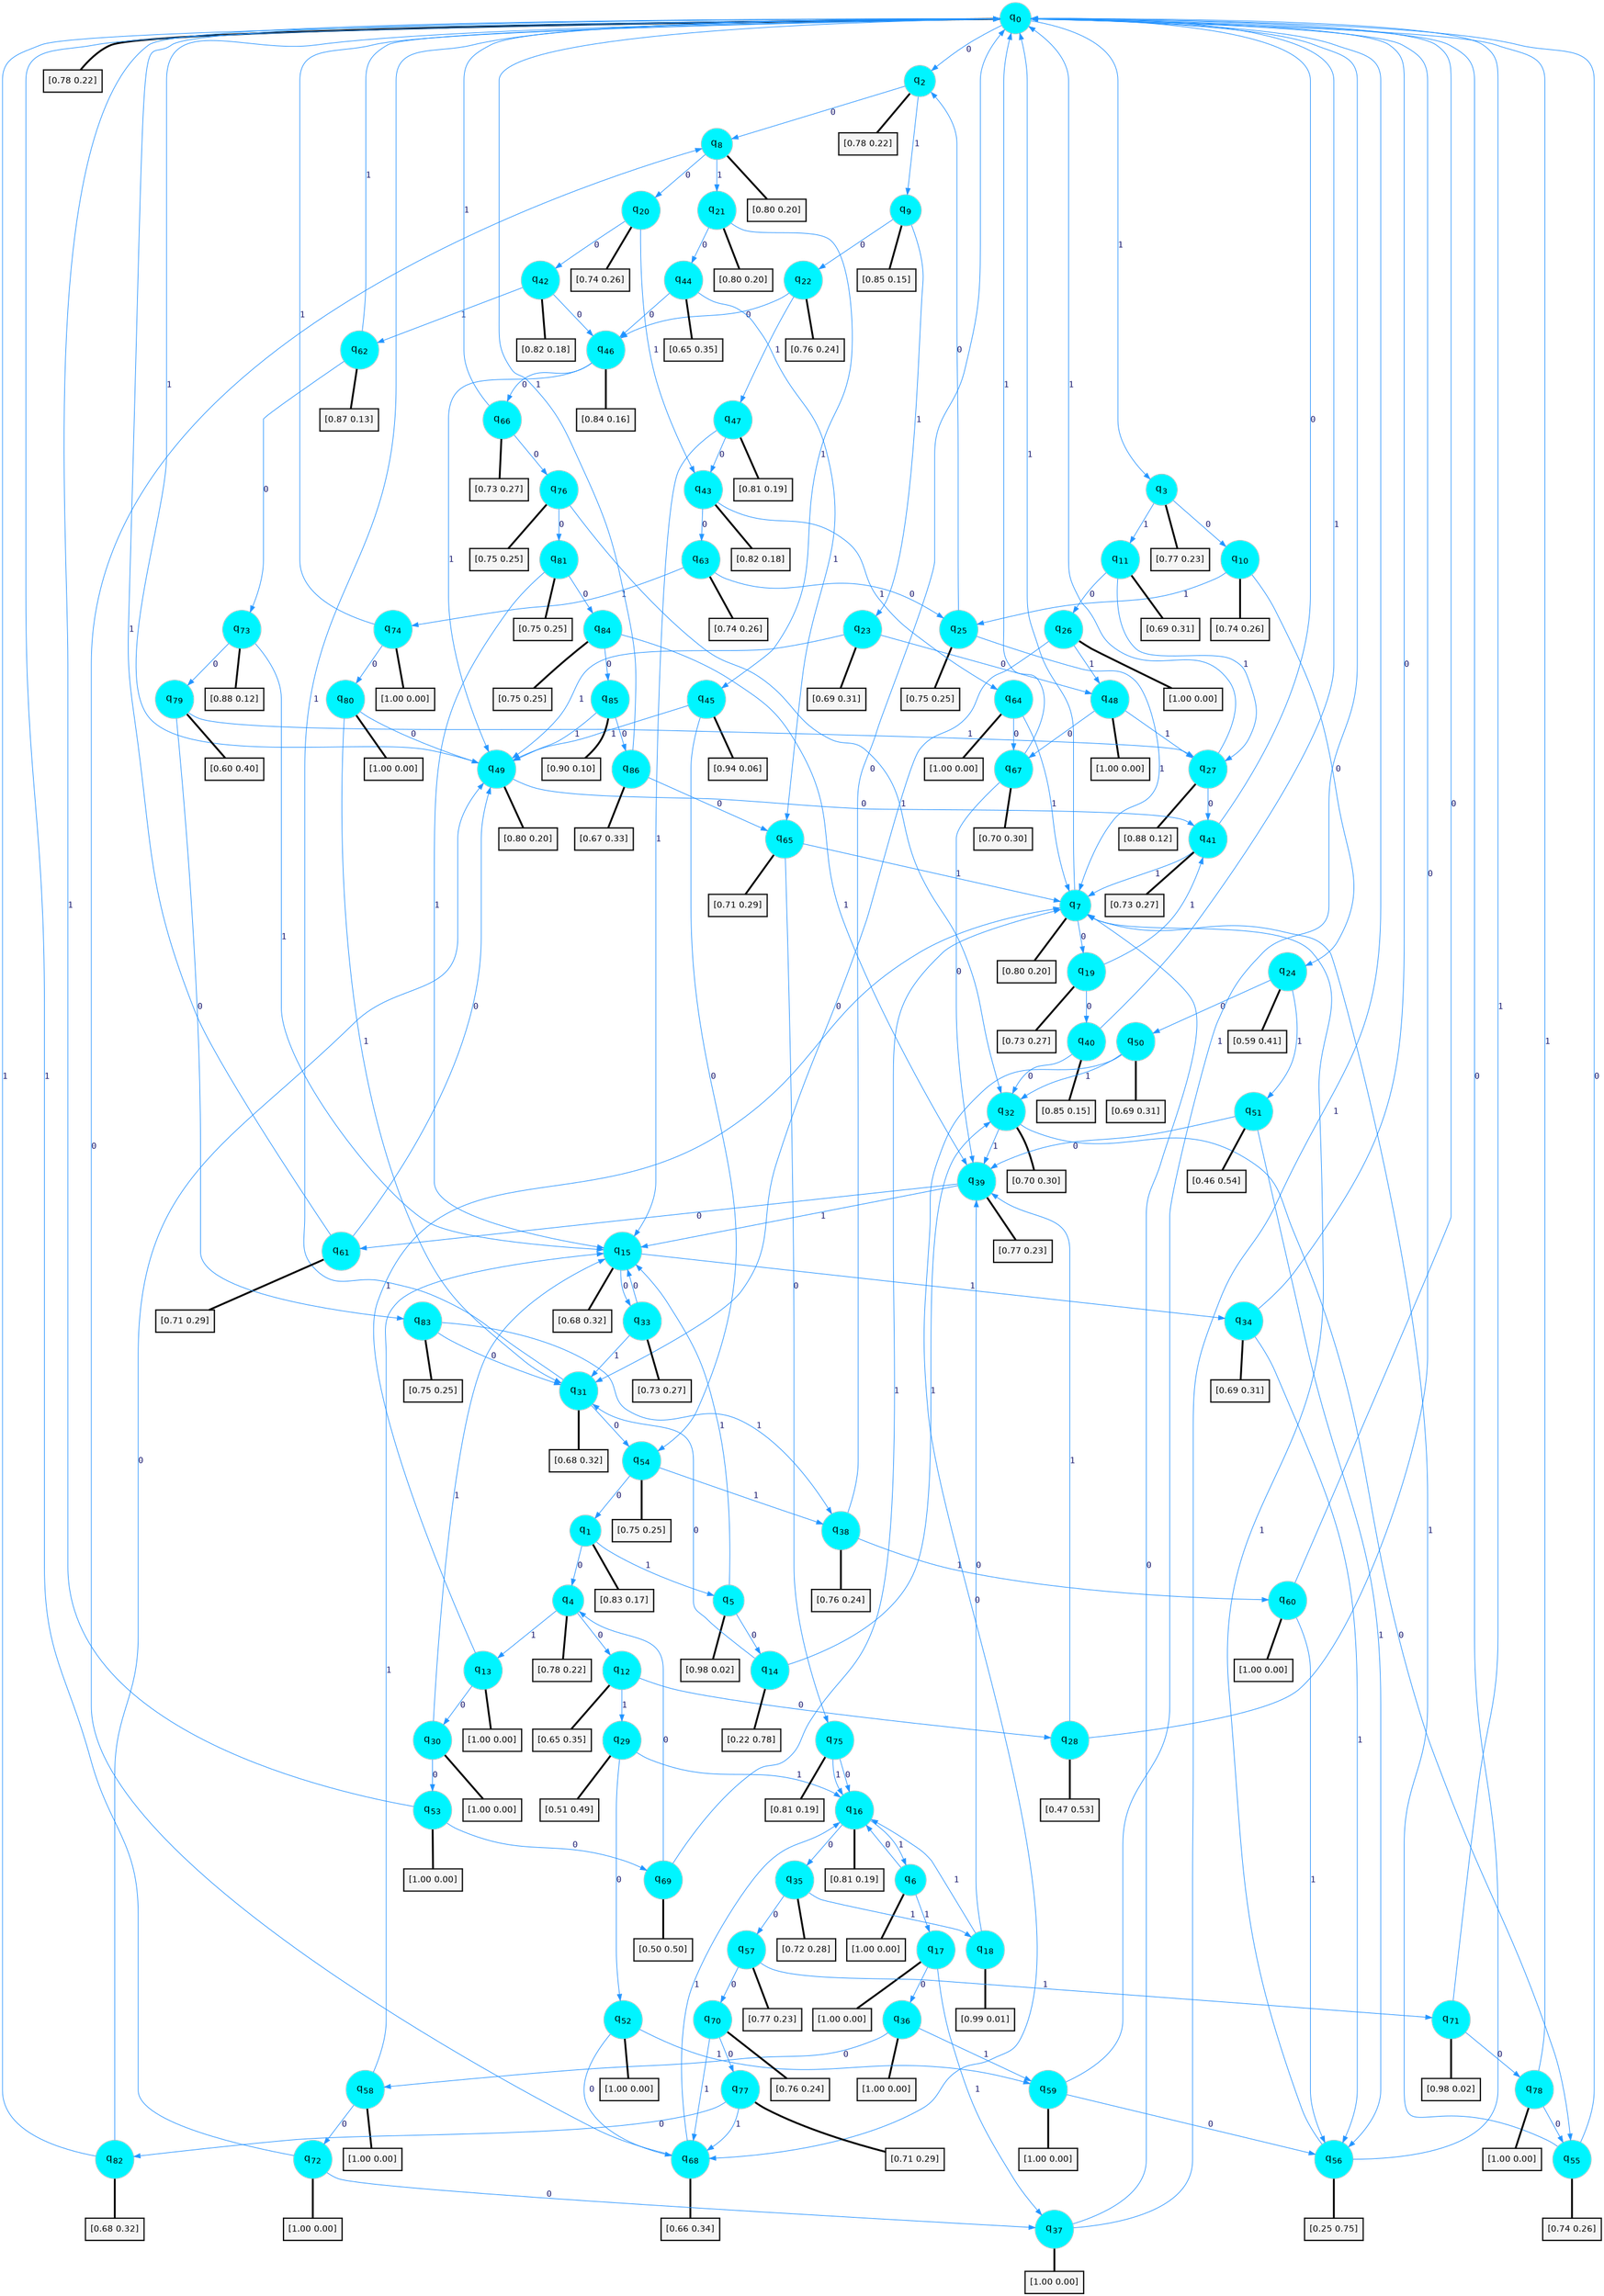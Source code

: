 digraph G {
graph [
bgcolor=transparent, dpi=300, rankdir=TD, size="40,25"];
node [
color=gray, fillcolor=turquoise1, fontcolor=black, fontname=Helvetica, fontsize=16, fontweight=bold, shape=circle, style=filled];
edge [
arrowsize=1, color=dodgerblue1, fontcolor=midnightblue, fontname=courier, fontweight=bold, penwidth=1, style=solid, weight=20];
0[label=<q<SUB>0</SUB>>];
1[label=<q<SUB>1</SUB>>];
2[label=<q<SUB>2</SUB>>];
3[label=<q<SUB>3</SUB>>];
4[label=<q<SUB>4</SUB>>];
5[label=<q<SUB>5</SUB>>];
6[label=<q<SUB>6</SUB>>];
7[label=<q<SUB>7</SUB>>];
8[label=<q<SUB>8</SUB>>];
9[label=<q<SUB>9</SUB>>];
10[label=<q<SUB>10</SUB>>];
11[label=<q<SUB>11</SUB>>];
12[label=<q<SUB>12</SUB>>];
13[label=<q<SUB>13</SUB>>];
14[label=<q<SUB>14</SUB>>];
15[label=<q<SUB>15</SUB>>];
16[label=<q<SUB>16</SUB>>];
17[label=<q<SUB>17</SUB>>];
18[label=<q<SUB>18</SUB>>];
19[label=<q<SUB>19</SUB>>];
20[label=<q<SUB>20</SUB>>];
21[label=<q<SUB>21</SUB>>];
22[label=<q<SUB>22</SUB>>];
23[label=<q<SUB>23</SUB>>];
24[label=<q<SUB>24</SUB>>];
25[label=<q<SUB>25</SUB>>];
26[label=<q<SUB>26</SUB>>];
27[label=<q<SUB>27</SUB>>];
28[label=<q<SUB>28</SUB>>];
29[label=<q<SUB>29</SUB>>];
30[label=<q<SUB>30</SUB>>];
31[label=<q<SUB>31</SUB>>];
32[label=<q<SUB>32</SUB>>];
33[label=<q<SUB>33</SUB>>];
34[label=<q<SUB>34</SUB>>];
35[label=<q<SUB>35</SUB>>];
36[label=<q<SUB>36</SUB>>];
37[label=<q<SUB>37</SUB>>];
38[label=<q<SUB>38</SUB>>];
39[label=<q<SUB>39</SUB>>];
40[label=<q<SUB>40</SUB>>];
41[label=<q<SUB>41</SUB>>];
42[label=<q<SUB>42</SUB>>];
43[label=<q<SUB>43</SUB>>];
44[label=<q<SUB>44</SUB>>];
45[label=<q<SUB>45</SUB>>];
46[label=<q<SUB>46</SUB>>];
47[label=<q<SUB>47</SUB>>];
48[label=<q<SUB>48</SUB>>];
49[label=<q<SUB>49</SUB>>];
50[label=<q<SUB>50</SUB>>];
51[label=<q<SUB>51</SUB>>];
52[label=<q<SUB>52</SUB>>];
53[label=<q<SUB>53</SUB>>];
54[label=<q<SUB>54</SUB>>];
55[label=<q<SUB>55</SUB>>];
56[label=<q<SUB>56</SUB>>];
57[label=<q<SUB>57</SUB>>];
58[label=<q<SUB>58</SUB>>];
59[label=<q<SUB>59</SUB>>];
60[label=<q<SUB>60</SUB>>];
61[label=<q<SUB>61</SUB>>];
62[label=<q<SUB>62</SUB>>];
63[label=<q<SUB>63</SUB>>];
64[label=<q<SUB>64</SUB>>];
65[label=<q<SUB>65</SUB>>];
66[label=<q<SUB>66</SUB>>];
67[label=<q<SUB>67</SUB>>];
68[label=<q<SUB>68</SUB>>];
69[label=<q<SUB>69</SUB>>];
70[label=<q<SUB>70</SUB>>];
71[label=<q<SUB>71</SUB>>];
72[label=<q<SUB>72</SUB>>];
73[label=<q<SUB>73</SUB>>];
74[label=<q<SUB>74</SUB>>];
75[label=<q<SUB>75</SUB>>];
76[label=<q<SUB>76</SUB>>];
77[label=<q<SUB>77</SUB>>];
78[label=<q<SUB>78</SUB>>];
79[label=<q<SUB>79</SUB>>];
80[label=<q<SUB>80</SUB>>];
81[label=<q<SUB>81</SUB>>];
82[label=<q<SUB>82</SUB>>];
83[label=<q<SUB>83</SUB>>];
84[label=<q<SUB>84</SUB>>];
85[label=<q<SUB>85</SUB>>];
86[label=<q<SUB>86</SUB>>];
87[label="[0.78 0.22]", shape=box,fontcolor=black, fontname=Helvetica, fontsize=14, penwidth=2, fillcolor=whitesmoke,color=black];
88[label="[0.83 0.17]", shape=box,fontcolor=black, fontname=Helvetica, fontsize=14, penwidth=2, fillcolor=whitesmoke,color=black];
89[label="[0.78 0.22]", shape=box,fontcolor=black, fontname=Helvetica, fontsize=14, penwidth=2, fillcolor=whitesmoke,color=black];
90[label="[0.77 0.23]", shape=box,fontcolor=black, fontname=Helvetica, fontsize=14, penwidth=2, fillcolor=whitesmoke,color=black];
91[label="[0.78 0.22]", shape=box,fontcolor=black, fontname=Helvetica, fontsize=14, penwidth=2, fillcolor=whitesmoke,color=black];
92[label="[0.98 0.02]", shape=box,fontcolor=black, fontname=Helvetica, fontsize=14, penwidth=2, fillcolor=whitesmoke,color=black];
93[label="[1.00 0.00]", shape=box,fontcolor=black, fontname=Helvetica, fontsize=14, penwidth=2, fillcolor=whitesmoke,color=black];
94[label="[0.80 0.20]", shape=box,fontcolor=black, fontname=Helvetica, fontsize=14, penwidth=2, fillcolor=whitesmoke,color=black];
95[label="[0.80 0.20]", shape=box,fontcolor=black, fontname=Helvetica, fontsize=14, penwidth=2, fillcolor=whitesmoke,color=black];
96[label="[0.85 0.15]", shape=box,fontcolor=black, fontname=Helvetica, fontsize=14, penwidth=2, fillcolor=whitesmoke,color=black];
97[label="[0.74 0.26]", shape=box,fontcolor=black, fontname=Helvetica, fontsize=14, penwidth=2, fillcolor=whitesmoke,color=black];
98[label="[0.69 0.31]", shape=box,fontcolor=black, fontname=Helvetica, fontsize=14, penwidth=2, fillcolor=whitesmoke,color=black];
99[label="[0.65 0.35]", shape=box,fontcolor=black, fontname=Helvetica, fontsize=14, penwidth=2, fillcolor=whitesmoke,color=black];
100[label="[1.00 0.00]", shape=box,fontcolor=black, fontname=Helvetica, fontsize=14, penwidth=2, fillcolor=whitesmoke,color=black];
101[label="[0.22 0.78]", shape=box,fontcolor=black, fontname=Helvetica, fontsize=14, penwidth=2, fillcolor=whitesmoke,color=black];
102[label="[0.68 0.32]", shape=box,fontcolor=black, fontname=Helvetica, fontsize=14, penwidth=2, fillcolor=whitesmoke,color=black];
103[label="[0.81 0.19]", shape=box,fontcolor=black, fontname=Helvetica, fontsize=14, penwidth=2, fillcolor=whitesmoke,color=black];
104[label="[1.00 0.00]", shape=box,fontcolor=black, fontname=Helvetica, fontsize=14, penwidth=2, fillcolor=whitesmoke,color=black];
105[label="[0.99 0.01]", shape=box,fontcolor=black, fontname=Helvetica, fontsize=14, penwidth=2, fillcolor=whitesmoke,color=black];
106[label="[0.73 0.27]", shape=box,fontcolor=black, fontname=Helvetica, fontsize=14, penwidth=2, fillcolor=whitesmoke,color=black];
107[label="[0.74 0.26]", shape=box,fontcolor=black, fontname=Helvetica, fontsize=14, penwidth=2, fillcolor=whitesmoke,color=black];
108[label="[0.80 0.20]", shape=box,fontcolor=black, fontname=Helvetica, fontsize=14, penwidth=2, fillcolor=whitesmoke,color=black];
109[label="[0.76 0.24]", shape=box,fontcolor=black, fontname=Helvetica, fontsize=14, penwidth=2, fillcolor=whitesmoke,color=black];
110[label="[0.69 0.31]", shape=box,fontcolor=black, fontname=Helvetica, fontsize=14, penwidth=2, fillcolor=whitesmoke,color=black];
111[label="[0.59 0.41]", shape=box,fontcolor=black, fontname=Helvetica, fontsize=14, penwidth=2, fillcolor=whitesmoke,color=black];
112[label="[0.75 0.25]", shape=box,fontcolor=black, fontname=Helvetica, fontsize=14, penwidth=2, fillcolor=whitesmoke,color=black];
113[label="[1.00 0.00]", shape=box,fontcolor=black, fontname=Helvetica, fontsize=14, penwidth=2, fillcolor=whitesmoke,color=black];
114[label="[0.88 0.12]", shape=box,fontcolor=black, fontname=Helvetica, fontsize=14, penwidth=2, fillcolor=whitesmoke,color=black];
115[label="[0.47 0.53]", shape=box,fontcolor=black, fontname=Helvetica, fontsize=14, penwidth=2, fillcolor=whitesmoke,color=black];
116[label="[0.51 0.49]", shape=box,fontcolor=black, fontname=Helvetica, fontsize=14, penwidth=2, fillcolor=whitesmoke,color=black];
117[label="[1.00 0.00]", shape=box,fontcolor=black, fontname=Helvetica, fontsize=14, penwidth=2, fillcolor=whitesmoke,color=black];
118[label="[0.68 0.32]", shape=box,fontcolor=black, fontname=Helvetica, fontsize=14, penwidth=2, fillcolor=whitesmoke,color=black];
119[label="[0.70 0.30]", shape=box,fontcolor=black, fontname=Helvetica, fontsize=14, penwidth=2, fillcolor=whitesmoke,color=black];
120[label="[0.73 0.27]", shape=box,fontcolor=black, fontname=Helvetica, fontsize=14, penwidth=2, fillcolor=whitesmoke,color=black];
121[label="[0.69 0.31]", shape=box,fontcolor=black, fontname=Helvetica, fontsize=14, penwidth=2, fillcolor=whitesmoke,color=black];
122[label="[0.72 0.28]", shape=box,fontcolor=black, fontname=Helvetica, fontsize=14, penwidth=2, fillcolor=whitesmoke,color=black];
123[label="[1.00 0.00]", shape=box,fontcolor=black, fontname=Helvetica, fontsize=14, penwidth=2, fillcolor=whitesmoke,color=black];
124[label="[1.00 0.00]", shape=box,fontcolor=black, fontname=Helvetica, fontsize=14, penwidth=2, fillcolor=whitesmoke,color=black];
125[label="[0.76 0.24]", shape=box,fontcolor=black, fontname=Helvetica, fontsize=14, penwidth=2, fillcolor=whitesmoke,color=black];
126[label="[0.77 0.23]", shape=box,fontcolor=black, fontname=Helvetica, fontsize=14, penwidth=2, fillcolor=whitesmoke,color=black];
127[label="[0.85 0.15]", shape=box,fontcolor=black, fontname=Helvetica, fontsize=14, penwidth=2, fillcolor=whitesmoke,color=black];
128[label="[0.73 0.27]", shape=box,fontcolor=black, fontname=Helvetica, fontsize=14, penwidth=2, fillcolor=whitesmoke,color=black];
129[label="[0.82 0.18]", shape=box,fontcolor=black, fontname=Helvetica, fontsize=14, penwidth=2, fillcolor=whitesmoke,color=black];
130[label="[0.82 0.18]", shape=box,fontcolor=black, fontname=Helvetica, fontsize=14, penwidth=2, fillcolor=whitesmoke,color=black];
131[label="[0.65 0.35]", shape=box,fontcolor=black, fontname=Helvetica, fontsize=14, penwidth=2, fillcolor=whitesmoke,color=black];
132[label="[0.94 0.06]", shape=box,fontcolor=black, fontname=Helvetica, fontsize=14, penwidth=2, fillcolor=whitesmoke,color=black];
133[label="[0.84 0.16]", shape=box,fontcolor=black, fontname=Helvetica, fontsize=14, penwidth=2, fillcolor=whitesmoke,color=black];
134[label="[0.81 0.19]", shape=box,fontcolor=black, fontname=Helvetica, fontsize=14, penwidth=2, fillcolor=whitesmoke,color=black];
135[label="[1.00 0.00]", shape=box,fontcolor=black, fontname=Helvetica, fontsize=14, penwidth=2, fillcolor=whitesmoke,color=black];
136[label="[0.80 0.20]", shape=box,fontcolor=black, fontname=Helvetica, fontsize=14, penwidth=2, fillcolor=whitesmoke,color=black];
137[label="[0.69 0.31]", shape=box,fontcolor=black, fontname=Helvetica, fontsize=14, penwidth=2, fillcolor=whitesmoke,color=black];
138[label="[0.46 0.54]", shape=box,fontcolor=black, fontname=Helvetica, fontsize=14, penwidth=2, fillcolor=whitesmoke,color=black];
139[label="[1.00 0.00]", shape=box,fontcolor=black, fontname=Helvetica, fontsize=14, penwidth=2, fillcolor=whitesmoke,color=black];
140[label="[1.00 0.00]", shape=box,fontcolor=black, fontname=Helvetica, fontsize=14, penwidth=2, fillcolor=whitesmoke,color=black];
141[label="[0.75 0.25]", shape=box,fontcolor=black, fontname=Helvetica, fontsize=14, penwidth=2, fillcolor=whitesmoke,color=black];
142[label="[0.74 0.26]", shape=box,fontcolor=black, fontname=Helvetica, fontsize=14, penwidth=2, fillcolor=whitesmoke,color=black];
143[label="[0.25 0.75]", shape=box,fontcolor=black, fontname=Helvetica, fontsize=14, penwidth=2, fillcolor=whitesmoke,color=black];
144[label="[0.77 0.23]", shape=box,fontcolor=black, fontname=Helvetica, fontsize=14, penwidth=2, fillcolor=whitesmoke,color=black];
145[label="[1.00 0.00]", shape=box,fontcolor=black, fontname=Helvetica, fontsize=14, penwidth=2, fillcolor=whitesmoke,color=black];
146[label="[1.00 0.00]", shape=box,fontcolor=black, fontname=Helvetica, fontsize=14, penwidth=2, fillcolor=whitesmoke,color=black];
147[label="[1.00 0.00]", shape=box,fontcolor=black, fontname=Helvetica, fontsize=14, penwidth=2, fillcolor=whitesmoke,color=black];
148[label="[0.71 0.29]", shape=box,fontcolor=black, fontname=Helvetica, fontsize=14, penwidth=2, fillcolor=whitesmoke,color=black];
149[label="[0.87 0.13]", shape=box,fontcolor=black, fontname=Helvetica, fontsize=14, penwidth=2, fillcolor=whitesmoke,color=black];
150[label="[0.74 0.26]", shape=box,fontcolor=black, fontname=Helvetica, fontsize=14, penwidth=2, fillcolor=whitesmoke,color=black];
151[label="[1.00 0.00]", shape=box,fontcolor=black, fontname=Helvetica, fontsize=14, penwidth=2, fillcolor=whitesmoke,color=black];
152[label="[0.71 0.29]", shape=box,fontcolor=black, fontname=Helvetica, fontsize=14, penwidth=2, fillcolor=whitesmoke,color=black];
153[label="[0.73 0.27]", shape=box,fontcolor=black, fontname=Helvetica, fontsize=14, penwidth=2, fillcolor=whitesmoke,color=black];
154[label="[0.70 0.30]", shape=box,fontcolor=black, fontname=Helvetica, fontsize=14, penwidth=2, fillcolor=whitesmoke,color=black];
155[label="[0.66 0.34]", shape=box,fontcolor=black, fontname=Helvetica, fontsize=14, penwidth=2, fillcolor=whitesmoke,color=black];
156[label="[0.50 0.50]", shape=box,fontcolor=black, fontname=Helvetica, fontsize=14, penwidth=2, fillcolor=whitesmoke,color=black];
157[label="[0.76 0.24]", shape=box,fontcolor=black, fontname=Helvetica, fontsize=14, penwidth=2, fillcolor=whitesmoke,color=black];
158[label="[0.98 0.02]", shape=box,fontcolor=black, fontname=Helvetica, fontsize=14, penwidth=2, fillcolor=whitesmoke,color=black];
159[label="[1.00 0.00]", shape=box,fontcolor=black, fontname=Helvetica, fontsize=14, penwidth=2, fillcolor=whitesmoke,color=black];
160[label="[0.88 0.12]", shape=box,fontcolor=black, fontname=Helvetica, fontsize=14, penwidth=2, fillcolor=whitesmoke,color=black];
161[label="[1.00 0.00]", shape=box,fontcolor=black, fontname=Helvetica, fontsize=14, penwidth=2, fillcolor=whitesmoke,color=black];
162[label="[0.81 0.19]", shape=box,fontcolor=black, fontname=Helvetica, fontsize=14, penwidth=2, fillcolor=whitesmoke,color=black];
163[label="[0.75 0.25]", shape=box,fontcolor=black, fontname=Helvetica, fontsize=14, penwidth=2, fillcolor=whitesmoke,color=black];
164[label="[0.71 0.29]", shape=box,fontcolor=black, fontname=Helvetica, fontsize=14, penwidth=2, fillcolor=whitesmoke,color=black];
165[label="[1.00 0.00]", shape=box,fontcolor=black, fontname=Helvetica, fontsize=14, penwidth=2, fillcolor=whitesmoke,color=black];
166[label="[0.60 0.40]", shape=box,fontcolor=black, fontname=Helvetica, fontsize=14, penwidth=2, fillcolor=whitesmoke,color=black];
167[label="[1.00 0.00]", shape=box,fontcolor=black, fontname=Helvetica, fontsize=14, penwidth=2, fillcolor=whitesmoke,color=black];
168[label="[0.75 0.25]", shape=box,fontcolor=black, fontname=Helvetica, fontsize=14, penwidth=2, fillcolor=whitesmoke,color=black];
169[label="[0.68 0.32]", shape=box,fontcolor=black, fontname=Helvetica, fontsize=14, penwidth=2, fillcolor=whitesmoke,color=black];
170[label="[0.75 0.25]", shape=box,fontcolor=black, fontname=Helvetica, fontsize=14, penwidth=2, fillcolor=whitesmoke,color=black];
171[label="[0.75 0.25]", shape=box,fontcolor=black, fontname=Helvetica, fontsize=14, penwidth=2, fillcolor=whitesmoke,color=black];
172[label="[0.90 0.10]", shape=box,fontcolor=black, fontname=Helvetica, fontsize=14, penwidth=2, fillcolor=whitesmoke,color=black];
173[label="[0.67 0.33]", shape=box,fontcolor=black, fontname=Helvetica, fontsize=14, penwidth=2, fillcolor=whitesmoke,color=black];
0->2 [label=0];
0->3 [label=1];
0->87 [arrowhead=none, penwidth=3,color=black];
1->4 [label=0];
1->5 [label=1];
1->88 [arrowhead=none, penwidth=3,color=black];
2->8 [label=0];
2->9 [label=1];
2->89 [arrowhead=none, penwidth=3,color=black];
3->10 [label=0];
3->11 [label=1];
3->90 [arrowhead=none, penwidth=3,color=black];
4->12 [label=0];
4->13 [label=1];
4->91 [arrowhead=none, penwidth=3,color=black];
5->14 [label=0];
5->15 [label=1];
5->92 [arrowhead=none, penwidth=3,color=black];
6->16 [label=0];
6->17 [label=1];
6->93 [arrowhead=none, penwidth=3,color=black];
7->19 [label=0];
7->0 [label=1];
7->94 [arrowhead=none, penwidth=3,color=black];
8->20 [label=0];
8->21 [label=1];
8->95 [arrowhead=none, penwidth=3,color=black];
9->22 [label=0];
9->23 [label=1];
9->96 [arrowhead=none, penwidth=3,color=black];
10->24 [label=0];
10->25 [label=1];
10->97 [arrowhead=none, penwidth=3,color=black];
11->26 [label=0];
11->27 [label=1];
11->98 [arrowhead=none, penwidth=3,color=black];
12->28 [label=0];
12->29 [label=1];
12->99 [arrowhead=none, penwidth=3,color=black];
13->30 [label=0];
13->7 [label=1];
13->100 [arrowhead=none, penwidth=3,color=black];
14->31 [label=0];
14->32 [label=1];
14->101 [arrowhead=none, penwidth=3,color=black];
15->33 [label=0];
15->34 [label=1];
15->102 [arrowhead=none, penwidth=3,color=black];
16->35 [label=0];
16->6 [label=1];
16->103 [arrowhead=none, penwidth=3,color=black];
17->36 [label=0];
17->37 [label=1];
17->104 [arrowhead=none, penwidth=3,color=black];
18->39 [label=0];
18->16 [label=1];
18->105 [arrowhead=none, penwidth=3,color=black];
19->40 [label=0];
19->41 [label=1];
19->106 [arrowhead=none, penwidth=3,color=black];
20->42 [label=0];
20->43 [label=1];
20->107 [arrowhead=none, penwidth=3,color=black];
21->44 [label=0];
21->45 [label=1];
21->108 [arrowhead=none, penwidth=3,color=black];
22->46 [label=0];
22->47 [label=1];
22->109 [arrowhead=none, penwidth=3,color=black];
23->48 [label=0];
23->49 [label=1];
23->110 [arrowhead=none, penwidth=3,color=black];
24->50 [label=0];
24->51 [label=1];
24->111 [arrowhead=none, penwidth=3,color=black];
25->2 [label=0];
25->7 [label=1];
25->112 [arrowhead=none, penwidth=3,color=black];
26->31 [label=0];
26->48 [label=1];
26->113 [arrowhead=none, penwidth=3,color=black];
27->41 [label=0];
27->0 [label=1];
27->114 [arrowhead=none, penwidth=3,color=black];
28->0 [label=0];
28->39 [label=1];
28->115 [arrowhead=none, penwidth=3,color=black];
29->52 [label=0];
29->16 [label=1];
29->116 [arrowhead=none, penwidth=3,color=black];
30->53 [label=0];
30->15 [label=1];
30->117 [arrowhead=none, penwidth=3,color=black];
31->54 [label=0];
31->0 [label=1];
31->118 [arrowhead=none, penwidth=3,color=black];
32->55 [label=0];
32->39 [label=1];
32->119 [arrowhead=none, penwidth=3,color=black];
33->15 [label=0];
33->31 [label=1];
33->120 [arrowhead=none, penwidth=3,color=black];
34->0 [label=0];
34->56 [label=1];
34->121 [arrowhead=none, penwidth=3,color=black];
35->57 [label=0];
35->18 [label=1];
35->122 [arrowhead=none, penwidth=3,color=black];
36->58 [label=0];
36->59 [label=1];
36->123 [arrowhead=none, penwidth=3,color=black];
37->7 [label=0];
37->0 [label=1];
37->124 [arrowhead=none, penwidth=3,color=black];
38->0 [label=0];
38->60 [label=1];
38->125 [arrowhead=none, penwidth=3,color=black];
39->61 [label=0];
39->15 [label=1];
39->126 [arrowhead=none, penwidth=3,color=black];
40->32 [label=0];
40->0 [label=1];
40->127 [arrowhead=none, penwidth=3,color=black];
41->0 [label=0];
41->7 [label=1];
41->128 [arrowhead=none, penwidth=3,color=black];
42->46 [label=0];
42->62 [label=1];
42->129 [arrowhead=none, penwidth=3,color=black];
43->63 [label=0];
43->64 [label=1];
43->130 [arrowhead=none, penwidth=3,color=black];
44->46 [label=0];
44->65 [label=1];
44->131 [arrowhead=none, penwidth=3,color=black];
45->54 [label=0];
45->49 [label=1];
45->132 [arrowhead=none, penwidth=3,color=black];
46->66 [label=0];
46->49 [label=1];
46->133 [arrowhead=none, penwidth=3,color=black];
47->43 [label=0];
47->15 [label=1];
47->134 [arrowhead=none, penwidth=3,color=black];
48->67 [label=0];
48->27 [label=1];
48->135 [arrowhead=none, penwidth=3,color=black];
49->41 [label=0];
49->0 [label=1];
49->136 [arrowhead=none, penwidth=3,color=black];
50->68 [label=0];
50->32 [label=1];
50->137 [arrowhead=none, penwidth=3,color=black];
51->39 [label=0];
51->56 [label=1];
51->138 [arrowhead=none, penwidth=3,color=black];
52->68 [label=0];
52->59 [label=1];
52->139 [arrowhead=none, penwidth=3,color=black];
53->69 [label=0];
53->0 [label=1];
53->140 [arrowhead=none, penwidth=3,color=black];
54->1 [label=0];
54->38 [label=1];
54->141 [arrowhead=none, penwidth=3,color=black];
55->0 [label=0];
55->7 [label=1];
55->142 [arrowhead=none, penwidth=3,color=black];
56->0 [label=0];
56->7 [label=1];
56->143 [arrowhead=none, penwidth=3,color=black];
57->70 [label=0];
57->71 [label=1];
57->144 [arrowhead=none, penwidth=3,color=black];
58->72 [label=0];
58->15 [label=1];
58->145 [arrowhead=none, penwidth=3,color=black];
59->56 [label=0];
59->0 [label=1];
59->146 [arrowhead=none, penwidth=3,color=black];
60->0 [label=0];
60->56 [label=1];
60->147 [arrowhead=none, penwidth=3,color=black];
61->49 [label=0];
61->0 [label=1];
61->148 [arrowhead=none, penwidth=3,color=black];
62->73 [label=0];
62->0 [label=1];
62->149 [arrowhead=none, penwidth=3,color=black];
63->25 [label=0];
63->74 [label=1];
63->150 [arrowhead=none, penwidth=3,color=black];
64->67 [label=0];
64->7 [label=1];
64->151 [arrowhead=none, penwidth=3,color=black];
65->75 [label=0];
65->7 [label=1];
65->152 [arrowhead=none, penwidth=3,color=black];
66->76 [label=0];
66->0 [label=1];
66->153 [arrowhead=none, penwidth=3,color=black];
67->39 [label=0];
67->0 [label=1];
67->154 [arrowhead=none, penwidth=3,color=black];
68->8 [label=0];
68->16 [label=1];
68->155 [arrowhead=none, penwidth=3,color=black];
69->4 [label=0];
69->7 [label=1];
69->156 [arrowhead=none, penwidth=3,color=black];
70->77 [label=0];
70->68 [label=1];
70->157 [arrowhead=none, penwidth=3,color=black];
71->78 [label=0];
71->0 [label=1];
71->158 [arrowhead=none, penwidth=3,color=black];
72->37 [label=0];
72->0 [label=1];
72->159 [arrowhead=none, penwidth=3,color=black];
73->79 [label=0];
73->15 [label=1];
73->160 [arrowhead=none, penwidth=3,color=black];
74->80 [label=0];
74->0 [label=1];
74->161 [arrowhead=none, penwidth=3,color=black];
75->16 [label=0];
75->16 [label=1];
75->162 [arrowhead=none, penwidth=3,color=black];
76->81 [label=0];
76->32 [label=1];
76->163 [arrowhead=none, penwidth=3,color=black];
77->82 [label=0];
77->68 [label=1];
77->164 [arrowhead=none, penwidth=3,color=black];
78->55 [label=0];
78->0 [label=1];
78->165 [arrowhead=none, penwidth=3,color=black];
79->83 [label=0];
79->27 [label=1];
79->166 [arrowhead=none, penwidth=3,color=black];
80->49 [label=0];
80->31 [label=1];
80->167 [arrowhead=none, penwidth=3,color=black];
81->84 [label=0];
81->15 [label=1];
81->168 [arrowhead=none, penwidth=3,color=black];
82->49 [label=0];
82->0 [label=1];
82->169 [arrowhead=none, penwidth=3,color=black];
83->31 [label=0];
83->38 [label=1];
83->170 [arrowhead=none, penwidth=3,color=black];
84->85 [label=0];
84->39 [label=1];
84->171 [arrowhead=none, penwidth=3,color=black];
85->86 [label=0];
85->49 [label=1];
85->172 [arrowhead=none, penwidth=3,color=black];
86->65 [label=0];
86->0 [label=1];
86->173 [arrowhead=none, penwidth=3,color=black];
}

